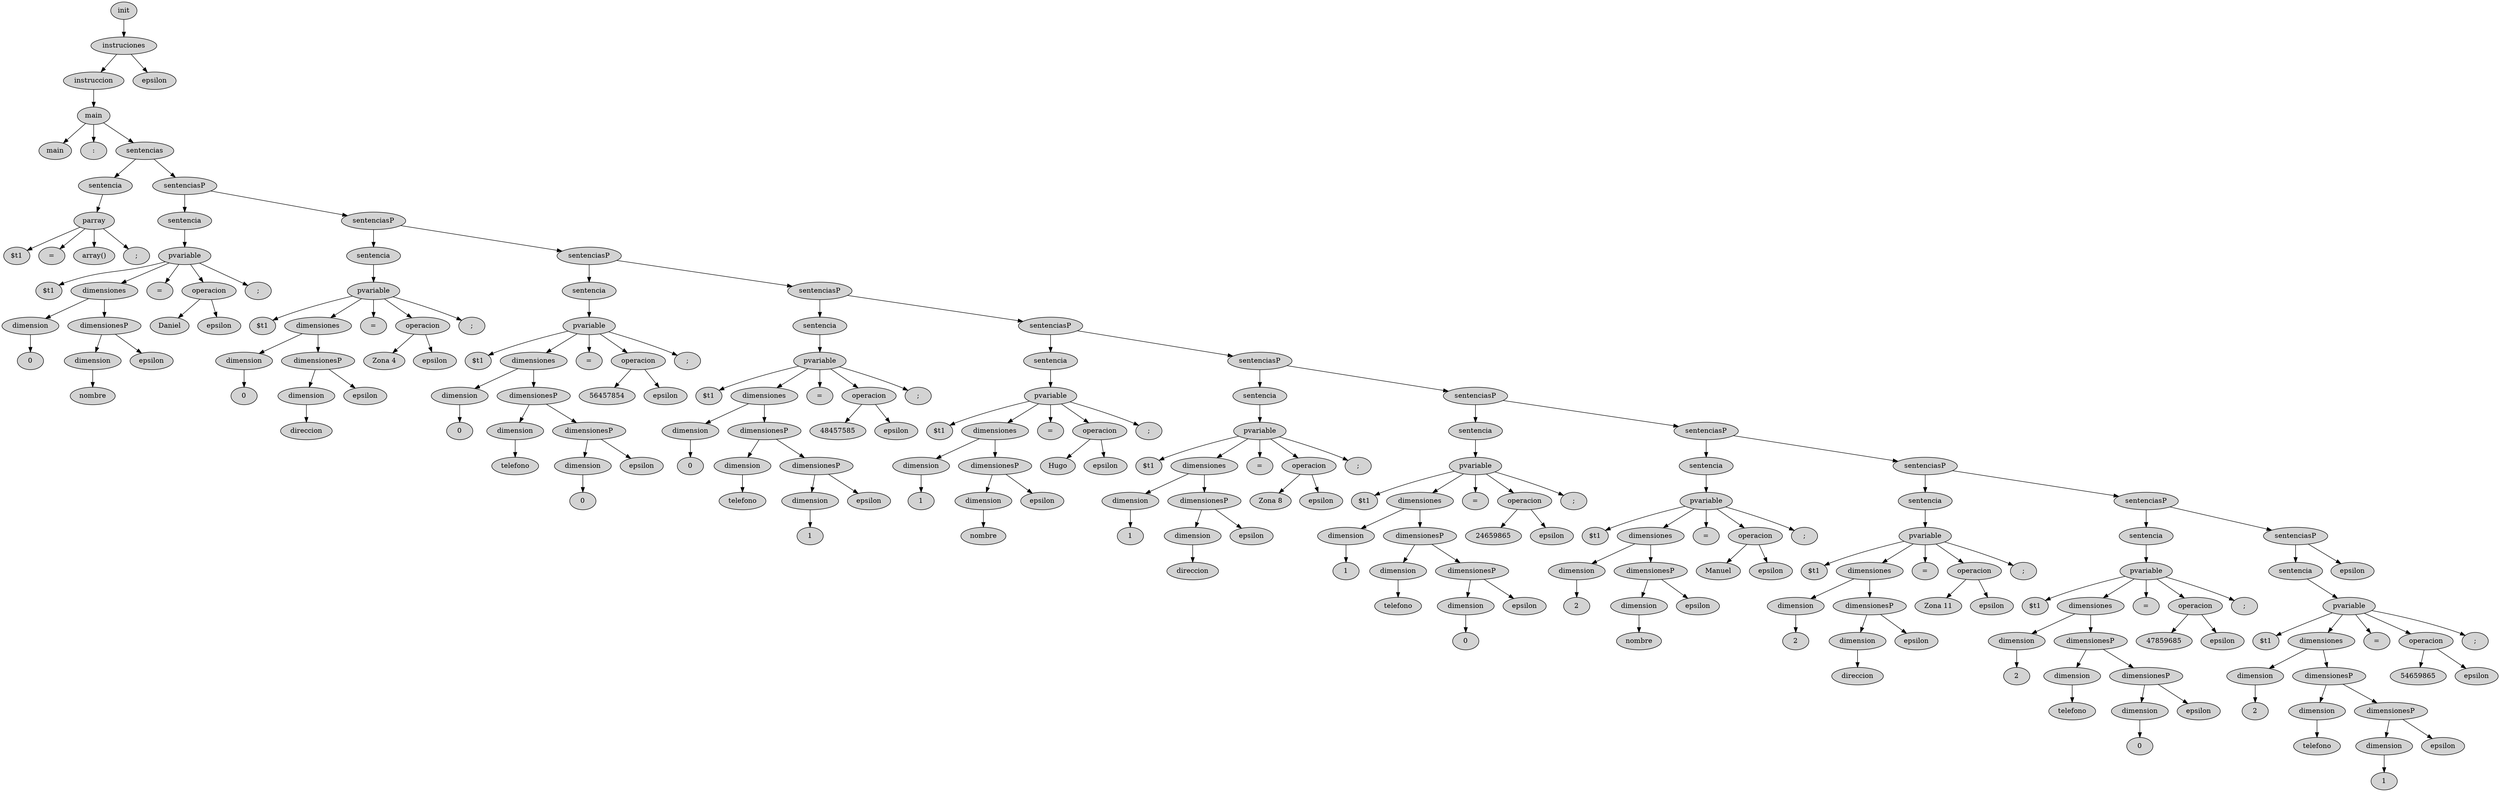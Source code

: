 digraph{ 
206[style = "filled" ; label = "init"] 
204[style = "filled" ; label = "instruciones"] 
205[style = "filled" ; label = "instruccion"] 
200[style = "filled" ; label = "main"] 
201[style = "filled" ; label = "main"] 
202[style = "filled" ; label = ":"] 
198[style = "filled" ; label = "sentencias"] 
199[style = "filled" ; label = "sentencia"] 
1[style = "filled" ; label = "parray"] 
2[style = "filled" ; label = "$t1"] 
3[style = "filled" ; label = "="] 
4[style = "filled" ; label = "array()"] 
5[style = "filled" ; label = ";"] 
196[style = "filled" ; label = "sentenciasP"] 
197[style = "filled" ; label = "sentencia"] 
16[style = "filled" ; label = "pvariable"] 
17[style = "filled" ; label = "$t1"] 
11[style = "filled" ; label = "dimensiones"] 
12[style = "filled" ; label = "dimension"] 
6[style = "filled" ; label = "0"] 
9[style = "filled" ; label = "dimensionesP"] 
10[style = "filled" ; label = "dimension"] 
7[style = "filled" ; label = "nombre"] 
8[style = "filled" ; label = "epsilon"] 
18[style = "filled" ; label = "="] 
15[style = "filled" ; label = "operacion"] 
13[style = "filled" ; label = "Daniel"] 
14[style = "filled" ; label = "epsilon"] 
19[style = "filled" ; label = ";"] 
194[style = "filled" ; label = "sentenciasP"] 
195[style = "filled" ; label = "sentencia"] 
30[style = "filled" ; label = "pvariable"] 
31[style = "filled" ; label = "$t1"] 
25[style = "filled" ; label = "dimensiones"] 
26[style = "filled" ; label = "dimension"] 
20[style = "filled" ; label = "0"] 
23[style = "filled" ; label = "dimensionesP"] 
24[style = "filled" ; label = "dimension"] 
21[style = "filled" ; label = "direccion"] 
22[style = "filled" ; label = "epsilon"] 
32[style = "filled" ; label = "="] 
29[style = "filled" ; label = "operacion"] 
27[style = "filled" ; label = "Zona 4"] 
28[style = "filled" ; label = "epsilon"] 
33[style = "filled" ; label = ";"] 
192[style = "filled" ; label = "sentenciasP"] 
193[style = "filled" ; label = "sentencia"] 
47[style = "filled" ; label = "pvariable"] 
48[style = "filled" ; label = "$t1"] 
42[style = "filled" ; label = "dimensiones"] 
43[style = "filled" ; label = "dimension"] 
34[style = "filled" ; label = "0"] 
40[style = "filled" ; label = "dimensionesP"] 
41[style = "filled" ; label = "dimension"] 
35[style = "filled" ; label = "telefono"] 
38[style = "filled" ; label = "dimensionesP"] 
39[style = "filled" ; label = "dimension"] 
36[style = "filled" ; label = "0"] 
37[style = "filled" ; label = "epsilon"] 
49[style = "filled" ; label = "="] 
46[style = "filled" ; label = "operacion"] 
44[style = "filled" ; label = "56457854"] 
45[style = "filled" ; label = "epsilon"] 
50[style = "filled" ; label = ";"] 
190[style = "filled" ; label = "sentenciasP"] 
191[style = "filled" ; label = "sentencia"] 
64[style = "filled" ; label = "pvariable"] 
65[style = "filled" ; label = "$t1"] 
59[style = "filled" ; label = "dimensiones"] 
60[style = "filled" ; label = "dimension"] 
51[style = "filled" ; label = "0"] 
57[style = "filled" ; label = "dimensionesP"] 
58[style = "filled" ; label = "dimension"] 
52[style = "filled" ; label = "telefono"] 
55[style = "filled" ; label = "dimensionesP"] 
56[style = "filled" ; label = "dimension"] 
53[style = "filled" ; label = "1"] 
54[style = "filled" ; label = "epsilon"] 
66[style = "filled" ; label = "="] 
63[style = "filled" ; label = "operacion"] 
61[style = "filled" ; label = "48457585"] 
62[style = "filled" ; label = "epsilon"] 
67[style = "filled" ; label = ";"] 
188[style = "filled" ; label = "sentenciasP"] 
189[style = "filled" ; label = "sentencia"] 
78[style = "filled" ; label = "pvariable"] 
79[style = "filled" ; label = "$t1"] 
73[style = "filled" ; label = "dimensiones"] 
74[style = "filled" ; label = "dimension"] 
68[style = "filled" ; label = "1"] 
71[style = "filled" ; label = "dimensionesP"] 
72[style = "filled" ; label = "dimension"] 
69[style = "filled" ; label = "nombre"] 
70[style = "filled" ; label = "epsilon"] 
80[style = "filled" ; label = "="] 
77[style = "filled" ; label = "operacion"] 
75[style = "filled" ; label = "Hugo"] 
76[style = "filled" ; label = "epsilon"] 
81[style = "filled" ; label = ";"] 
186[style = "filled" ; label = "sentenciasP"] 
187[style = "filled" ; label = "sentencia"] 
92[style = "filled" ; label = "pvariable"] 
93[style = "filled" ; label = "$t1"] 
87[style = "filled" ; label = "dimensiones"] 
88[style = "filled" ; label = "dimension"] 
82[style = "filled" ; label = "1"] 
85[style = "filled" ; label = "dimensionesP"] 
86[style = "filled" ; label = "dimension"] 
83[style = "filled" ; label = "direccion"] 
84[style = "filled" ; label = "epsilon"] 
94[style = "filled" ; label = "="] 
91[style = "filled" ; label = "operacion"] 
89[style = "filled" ; label = "Zona 8"] 
90[style = "filled" ; label = "epsilon"] 
95[style = "filled" ; label = ";"] 
184[style = "filled" ; label = "sentenciasP"] 
185[style = "filled" ; label = "sentencia"] 
109[style = "filled" ; label = "pvariable"] 
110[style = "filled" ; label = "$t1"] 
104[style = "filled" ; label = "dimensiones"] 
105[style = "filled" ; label = "dimension"] 
96[style = "filled" ; label = "1"] 
102[style = "filled" ; label = "dimensionesP"] 
103[style = "filled" ; label = "dimension"] 
97[style = "filled" ; label = "telefono"] 
100[style = "filled" ; label = "dimensionesP"] 
101[style = "filled" ; label = "dimension"] 
98[style = "filled" ; label = "0"] 
99[style = "filled" ; label = "epsilon"] 
111[style = "filled" ; label = "="] 
108[style = "filled" ; label = "operacion"] 
106[style = "filled" ; label = "24659865"] 
107[style = "filled" ; label = "epsilon"] 
112[style = "filled" ; label = ";"] 
182[style = "filled" ; label = "sentenciasP"] 
183[style = "filled" ; label = "sentencia"] 
123[style = "filled" ; label = "pvariable"] 
124[style = "filled" ; label = "$t1"] 
118[style = "filled" ; label = "dimensiones"] 
119[style = "filled" ; label = "dimension"] 
113[style = "filled" ; label = "2"] 
116[style = "filled" ; label = "dimensionesP"] 
117[style = "filled" ; label = "dimension"] 
114[style = "filled" ; label = "nombre"] 
115[style = "filled" ; label = "epsilon"] 
125[style = "filled" ; label = "="] 
122[style = "filled" ; label = "operacion"] 
120[style = "filled" ; label = "Manuel"] 
121[style = "filled" ; label = "epsilon"] 
126[style = "filled" ; label = ";"] 
180[style = "filled" ; label = "sentenciasP"] 
181[style = "filled" ; label = "sentencia"] 
137[style = "filled" ; label = "pvariable"] 
138[style = "filled" ; label = "$t1"] 
132[style = "filled" ; label = "dimensiones"] 
133[style = "filled" ; label = "dimension"] 
127[style = "filled" ; label = "2"] 
130[style = "filled" ; label = "dimensionesP"] 
131[style = "filled" ; label = "dimension"] 
128[style = "filled" ; label = "direccion"] 
129[style = "filled" ; label = "epsilon"] 
139[style = "filled" ; label = "="] 
136[style = "filled" ; label = "operacion"] 
134[style = "filled" ; label = "Zona 11"] 
135[style = "filled" ; label = "epsilon"] 
140[style = "filled" ; label = ";"] 
178[style = "filled" ; label = "sentenciasP"] 
179[style = "filled" ; label = "sentencia"] 
154[style = "filled" ; label = "pvariable"] 
155[style = "filled" ; label = "$t1"] 
149[style = "filled" ; label = "dimensiones"] 
150[style = "filled" ; label = "dimension"] 
141[style = "filled" ; label = "2"] 
147[style = "filled" ; label = "dimensionesP"] 
148[style = "filled" ; label = "dimension"] 
142[style = "filled" ; label = "telefono"] 
145[style = "filled" ; label = "dimensionesP"] 
146[style = "filled" ; label = "dimension"] 
143[style = "filled" ; label = "0"] 
144[style = "filled" ; label = "epsilon"] 
156[style = "filled" ; label = "="] 
153[style = "filled" ; label = "operacion"] 
151[style = "filled" ; label = "47859685"] 
152[style = "filled" ; label = "epsilon"] 
157[style = "filled" ; label = ";"] 
176[style = "filled" ; label = "sentenciasP"] 
177[style = "filled" ; label = "sentencia"] 
171[style = "filled" ; label = "pvariable"] 
172[style = "filled" ; label = "$t1"] 
166[style = "filled" ; label = "dimensiones"] 
167[style = "filled" ; label = "dimension"] 
158[style = "filled" ; label = "2"] 
164[style = "filled" ; label = "dimensionesP"] 
165[style = "filled" ; label = "dimension"] 
159[style = "filled" ; label = "telefono"] 
162[style = "filled" ; label = "dimensionesP"] 
163[style = "filled" ; label = "dimension"] 
160[style = "filled" ; label = "1"] 
161[style = "filled" ; label = "epsilon"] 
173[style = "filled" ; label = "="] 
170[style = "filled" ; label = "operacion"] 
168[style = "filled" ; label = "54659865"] 
169[style = "filled" ; label = "epsilon"] 
174[style = "filled" ; label = ";"] 
175[style = "filled" ; label = "epsilon"] 
203[style = "filled" ; label = "epsilon"] 
206->204;
204->205;
205->200;
200->201;
200->202;
200->198;
198->199;
199->1;
1->2;
1->3;
1->4;
1->5;
198->196;
196->197;
197->16;
16->17;
16->11;
11->12;
12->6;
11->9;
9->10;
10->7;
9->8;
16->18;
16->15;
15->13;
15->14;
16->19;
196->194;
194->195;
195->30;
30->31;
30->25;
25->26;
26->20;
25->23;
23->24;
24->21;
23->22;
30->32;
30->29;
29->27;
29->28;
30->33;
194->192;
192->193;
193->47;
47->48;
47->42;
42->43;
43->34;
42->40;
40->41;
41->35;
40->38;
38->39;
39->36;
38->37;
47->49;
47->46;
46->44;
46->45;
47->50;
192->190;
190->191;
191->64;
64->65;
64->59;
59->60;
60->51;
59->57;
57->58;
58->52;
57->55;
55->56;
56->53;
55->54;
64->66;
64->63;
63->61;
63->62;
64->67;
190->188;
188->189;
189->78;
78->79;
78->73;
73->74;
74->68;
73->71;
71->72;
72->69;
71->70;
78->80;
78->77;
77->75;
77->76;
78->81;
188->186;
186->187;
187->92;
92->93;
92->87;
87->88;
88->82;
87->85;
85->86;
86->83;
85->84;
92->94;
92->91;
91->89;
91->90;
92->95;
186->184;
184->185;
185->109;
109->110;
109->104;
104->105;
105->96;
104->102;
102->103;
103->97;
102->100;
100->101;
101->98;
100->99;
109->111;
109->108;
108->106;
108->107;
109->112;
184->182;
182->183;
183->123;
123->124;
123->118;
118->119;
119->113;
118->116;
116->117;
117->114;
116->115;
123->125;
123->122;
122->120;
122->121;
123->126;
182->180;
180->181;
181->137;
137->138;
137->132;
132->133;
133->127;
132->130;
130->131;
131->128;
130->129;
137->139;
137->136;
136->134;
136->135;
137->140;
180->178;
178->179;
179->154;
154->155;
154->149;
149->150;
150->141;
149->147;
147->148;
148->142;
147->145;
145->146;
146->143;
145->144;
154->156;
154->153;
153->151;
153->152;
154->157;
178->176;
176->177;
177->171;
171->172;
171->166;
166->167;
167->158;
166->164;
164->165;
165->159;
164->162;
162->163;
163->160;
162->161;
171->173;
171->170;
170->168;
170->169;
171->174;
176->175;
204->203;

}
